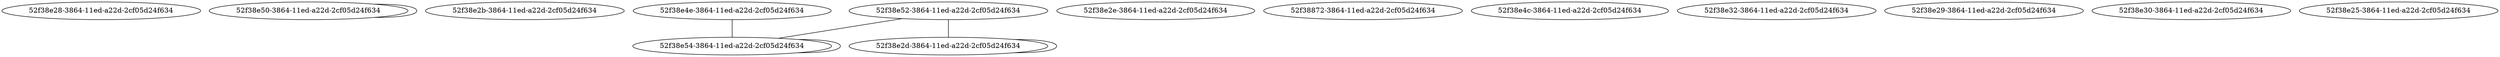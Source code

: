 strict graph {

	"52f38e28-3864-11ed-a22d-2cf05d24f634" ;

	"52f38e50-3864-11ed-a22d-2cf05d24f634" -- "52f38e50-3864-11ed-a22d-2cf05d24f634" [  weight=0 ];

	"52f38e2b-3864-11ed-a22d-2cf05d24f634" ;

	"52f38e4e-3864-11ed-a22d-2cf05d24f634" -- "52f38e54-3864-11ed-a22d-2cf05d24f634" [  weight=926 ];

	"52f38e2e-3864-11ed-a22d-2cf05d24f634" ;

	"52f38872-3864-11ed-a22d-2cf05d24f634" ;

	"52f38e4c-3864-11ed-a22d-2cf05d24f634" ;

	"52f38e32-3864-11ed-a22d-2cf05d24f634" ;

	"52f38e52-3864-11ed-a22d-2cf05d24f634" -- "52f38e54-3864-11ed-a22d-2cf05d24f634" [  weight=441 ];

	"52f38e52-3864-11ed-a22d-2cf05d24f634" -- "52f38e2d-3864-11ed-a22d-2cf05d24f634" [  weight=976 ];

	"52f38e29-3864-11ed-a22d-2cf05d24f634" ;

	"52f38e54-3864-11ed-a22d-2cf05d24f634" -- "52f38e52-3864-11ed-a22d-2cf05d24f634" [  weight=441 ];

	"52f38e54-3864-11ed-a22d-2cf05d24f634" -- "52f38e4e-3864-11ed-a22d-2cf05d24f634" [  weight=926 ];

	"52f38e54-3864-11ed-a22d-2cf05d24f634" -- "52f38e54-3864-11ed-a22d-2cf05d24f634" [  weight=0 ];

	"52f38e2d-3864-11ed-a22d-2cf05d24f634" -- "52f38e52-3864-11ed-a22d-2cf05d24f634" [  weight=976 ];

	"52f38e2d-3864-11ed-a22d-2cf05d24f634" -- "52f38e2d-3864-11ed-a22d-2cf05d24f634" [  weight=0 ];

	"52f38e30-3864-11ed-a22d-2cf05d24f634" ;

	"52f38e25-3864-11ed-a22d-2cf05d24f634" ;

}
